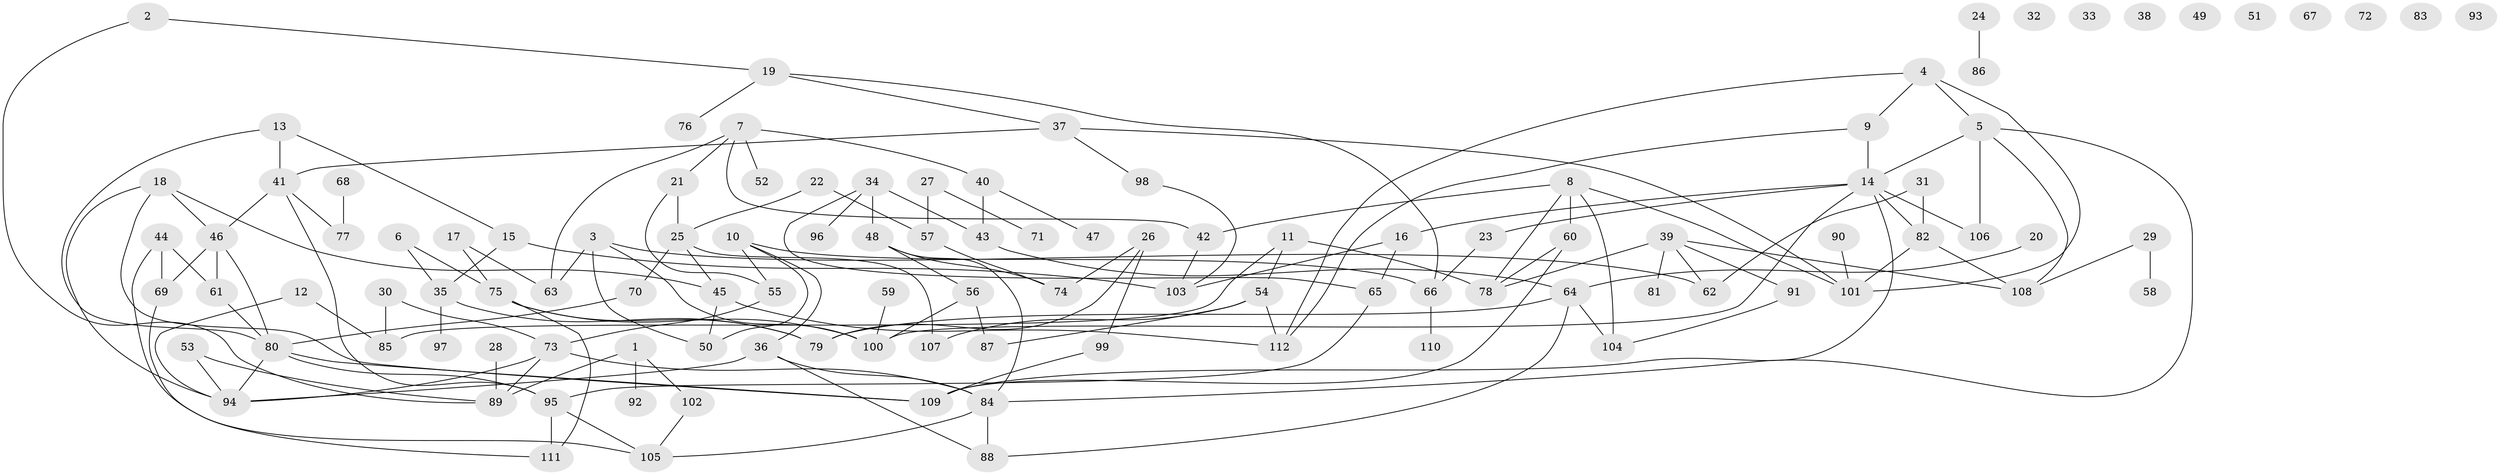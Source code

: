 // Generated by graph-tools (version 1.1) at 2025/33/03/09/25 02:33:53]
// undirected, 112 vertices, 160 edges
graph export_dot {
graph [start="1"]
  node [color=gray90,style=filled];
  1;
  2;
  3;
  4;
  5;
  6;
  7;
  8;
  9;
  10;
  11;
  12;
  13;
  14;
  15;
  16;
  17;
  18;
  19;
  20;
  21;
  22;
  23;
  24;
  25;
  26;
  27;
  28;
  29;
  30;
  31;
  32;
  33;
  34;
  35;
  36;
  37;
  38;
  39;
  40;
  41;
  42;
  43;
  44;
  45;
  46;
  47;
  48;
  49;
  50;
  51;
  52;
  53;
  54;
  55;
  56;
  57;
  58;
  59;
  60;
  61;
  62;
  63;
  64;
  65;
  66;
  67;
  68;
  69;
  70;
  71;
  72;
  73;
  74;
  75;
  76;
  77;
  78;
  79;
  80;
  81;
  82;
  83;
  84;
  85;
  86;
  87;
  88;
  89;
  90;
  91;
  92;
  93;
  94;
  95;
  96;
  97;
  98;
  99;
  100;
  101;
  102;
  103;
  104;
  105;
  106;
  107;
  108;
  109;
  110;
  111;
  112;
  1 -- 89;
  1 -- 92;
  1 -- 102;
  2 -- 19;
  2 -- 89;
  3 -- 50;
  3 -- 62;
  3 -- 63;
  3 -- 100;
  4 -- 5;
  4 -- 9;
  4 -- 101;
  4 -- 112;
  5 -- 14;
  5 -- 84;
  5 -- 106;
  5 -- 108;
  6 -- 35;
  6 -- 75;
  7 -- 21;
  7 -- 40;
  7 -- 42;
  7 -- 52;
  7 -- 63;
  8 -- 42;
  8 -- 60;
  8 -- 78;
  8 -- 101;
  8 -- 104;
  9 -- 14;
  9 -- 112;
  10 -- 36;
  10 -- 50;
  10 -- 55;
  10 -- 66;
  11 -- 54;
  11 -- 78;
  11 -- 85;
  12 -- 85;
  12 -- 94;
  13 -- 15;
  13 -- 41;
  13 -- 80;
  14 -- 16;
  14 -- 23;
  14 -- 82;
  14 -- 100;
  14 -- 106;
  14 -- 109;
  15 -- 35;
  15 -- 103;
  16 -- 65;
  16 -- 103;
  17 -- 63;
  17 -- 75;
  18 -- 45;
  18 -- 46;
  18 -- 94;
  18 -- 109;
  19 -- 37;
  19 -- 66;
  19 -- 76;
  20 -- 64;
  21 -- 25;
  21 -- 55;
  22 -- 25;
  22 -- 57;
  23 -- 66;
  24 -- 86;
  25 -- 45;
  25 -- 70;
  25 -- 107;
  26 -- 74;
  26 -- 79;
  26 -- 99;
  27 -- 57;
  27 -- 71;
  28 -- 89;
  29 -- 58;
  29 -- 108;
  30 -- 73;
  30 -- 85;
  31 -- 62;
  31 -- 82;
  34 -- 43;
  34 -- 48;
  34 -- 65;
  34 -- 96;
  35 -- 79;
  35 -- 97;
  36 -- 84;
  36 -- 88;
  36 -- 94;
  37 -- 41;
  37 -- 98;
  37 -- 101;
  39 -- 62;
  39 -- 78;
  39 -- 81;
  39 -- 91;
  39 -- 108;
  40 -- 43;
  40 -- 47;
  41 -- 46;
  41 -- 77;
  41 -- 95;
  42 -- 103;
  43 -- 64;
  44 -- 61;
  44 -- 69;
  44 -- 105;
  45 -- 50;
  45 -- 112;
  46 -- 61;
  46 -- 69;
  46 -- 80;
  48 -- 56;
  48 -- 74;
  48 -- 84;
  53 -- 89;
  53 -- 94;
  54 -- 87;
  54 -- 107;
  54 -- 112;
  55 -- 73;
  56 -- 87;
  56 -- 100;
  57 -- 74;
  59 -- 100;
  60 -- 78;
  60 -- 109;
  61 -- 80;
  64 -- 79;
  64 -- 88;
  64 -- 104;
  65 -- 95;
  66 -- 110;
  68 -- 77;
  69 -- 111;
  70 -- 80;
  73 -- 84;
  73 -- 89;
  73 -- 94;
  75 -- 79;
  75 -- 100;
  75 -- 111;
  80 -- 94;
  80 -- 95;
  80 -- 109;
  82 -- 101;
  82 -- 108;
  84 -- 88;
  84 -- 105;
  90 -- 101;
  91 -- 104;
  95 -- 105;
  95 -- 111;
  98 -- 103;
  99 -- 109;
  102 -- 105;
}
